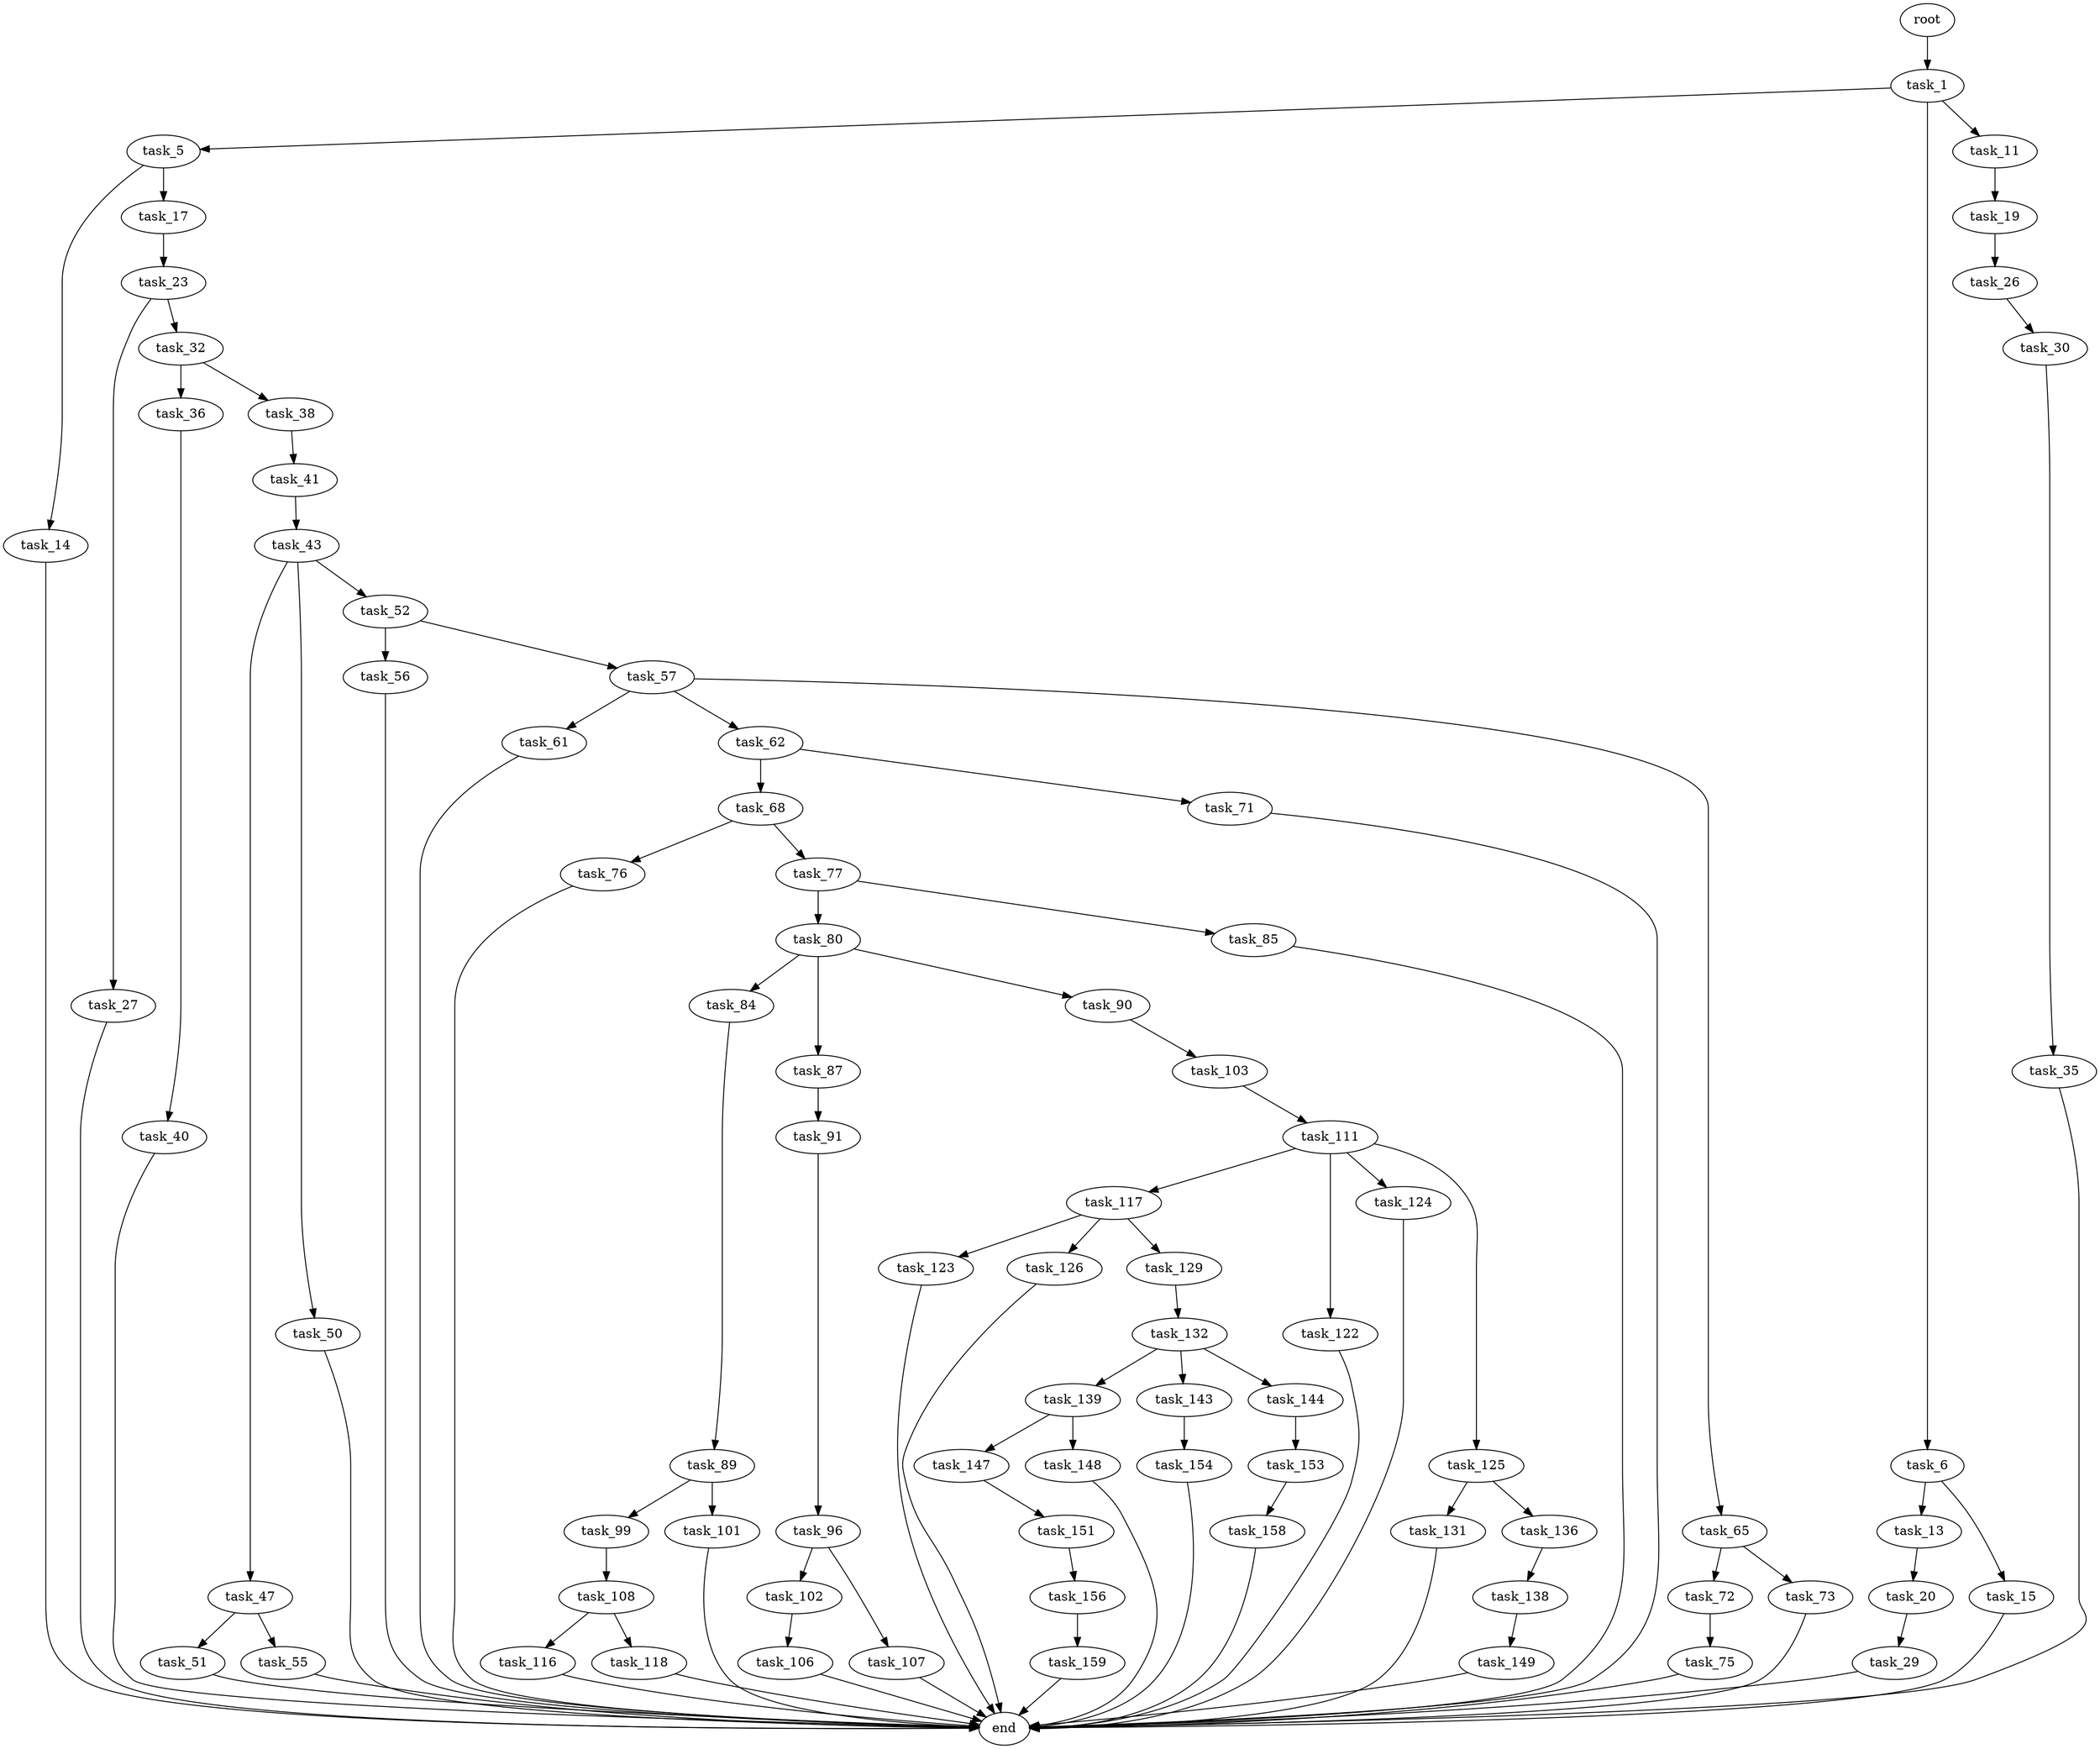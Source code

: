 digraph G {
  root [size="0.000000"];
  task_1 [size="11461357826.000000"];
  task_5 [size="28991029248.000000"];
  task_6 [size="13794745123.000000"];
  task_11 [size="8112901133.000000"];
  task_14 [size="22258467710.000000"];
  task_17 [size="782757789696.000000"];
  task_13 [size="1509737108.000000"];
  task_15 [size="537242478057.000000"];
  task_19 [size="110922490963.000000"];
  task_20 [size="847943924568.000000"];
  end [size="0.000000"];
  task_23 [size="8589934592.000000"];
  task_26 [size="1073741824000.000000"];
  task_29 [size="349017264439.000000"];
  task_27 [size="368293445632.000000"];
  task_32 [size="12168110813.000000"];
  task_30 [size="11128436650.000000"];
  task_35 [size="1014784645868.000000"];
  task_36 [size="18547332943.000000"];
  task_38 [size="13481773244.000000"];
  task_40 [size="331916165423.000000"];
  task_41 [size="363555501140.000000"];
  task_43 [size="782757789696.000000"];
  task_47 [size="7486024182.000000"];
  task_50 [size="138461732240.000000"];
  task_52 [size="778956797781.000000"];
  task_51 [size="68719476736.000000"];
  task_55 [size="134217728000.000000"];
  task_56 [size="569095314323.000000"];
  task_57 [size="23221574432.000000"];
  task_61 [size="304482156212.000000"];
  task_62 [size="192796502309.000000"];
  task_65 [size="11781086730.000000"];
  task_68 [size="50229086652.000000"];
  task_71 [size="782757789696.000000"];
  task_72 [size="16556177523.000000"];
  task_73 [size="8623978739.000000"];
  task_76 [size="368293445632.000000"];
  task_77 [size="1073741824000.000000"];
  task_75 [size="224264955606.000000"];
  task_80 [size="28991029248.000000"];
  task_85 [size="6501177262.000000"];
  task_84 [size="231928233984.000000"];
  task_87 [size="231928233984.000000"];
  task_90 [size="13555674744.000000"];
  task_89 [size="727309462256.000000"];
  task_91 [size="368293445632.000000"];
  task_99 [size="591262902009.000000"];
  task_101 [size="8589934592.000000"];
  task_103 [size="549755813888.000000"];
  task_96 [size="111353701644.000000"];
  task_102 [size="316683578224.000000"];
  task_107 [size="5794551209.000000"];
  task_108 [size="8589934592.000000"];
  task_106 [size="68719476736.000000"];
  task_111 [size="250098577535.000000"];
  task_116 [size="782757789696.000000"];
  task_118 [size="231928233984.000000"];
  task_117 [size="735490262.000000"];
  task_122 [size="68719476736.000000"];
  task_124 [size="231928233984.000000"];
  task_125 [size="68719476736.000000"];
  task_123 [size="7340371993.000000"];
  task_126 [size="28991029248.000000"];
  task_129 [size="510200989091.000000"];
  task_131 [size="28991029248.000000"];
  task_136 [size="231928233984.000000"];
  task_132 [size="25293523586.000000"];
  task_139 [size="8589934592.000000"];
  task_143 [size="8589934592.000000"];
  task_144 [size="8589934592.000000"];
  task_138 [size="100780786606.000000"];
  task_149 [size="26677243444.000000"];
  task_147 [size="499317669.000000"];
  task_148 [size="454333205.000000"];
  task_154 [size="549755813888.000000"];
  task_153 [size="1403718029029.000000"];
  task_151 [size="19640941898.000000"];
  task_156 [size="95284968321.000000"];
  task_158 [size="6371898057.000000"];
  task_159 [size="197147907708.000000"];

  root -> task_1 [size="1.000000"];
  task_1 -> task_5 [size="209715200.000000"];
  task_1 -> task_6 [size="209715200.000000"];
  task_1 -> task_11 [size="209715200.000000"];
  task_5 -> task_14 [size="75497472.000000"];
  task_5 -> task_17 [size="75497472.000000"];
  task_6 -> task_13 [size="679477248.000000"];
  task_6 -> task_15 [size="679477248.000000"];
  task_11 -> task_19 [size="134217728.000000"];
  task_14 -> end [size="1.000000"];
  task_17 -> task_23 [size="679477248.000000"];
  task_13 -> task_20 [size="134217728.000000"];
  task_15 -> end [size="1.000000"];
  task_19 -> task_26 [size="75497472.000000"];
  task_20 -> task_29 [size="536870912.000000"];
  task_23 -> task_27 [size="33554432.000000"];
  task_23 -> task_32 [size="33554432.000000"];
  task_26 -> task_30 [size="838860800.000000"];
  task_29 -> end [size="1.000000"];
  task_27 -> end [size="1.000000"];
  task_32 -> task_36 [size="411041792.000000"];
  task_32 -> task_38 [size="411041792.000000"];
  task_30 -> task_35 [size="209715200.000000"];
  task_35 -> end [size="1.000000"];
  task_36 -> task_40 [size="411041792.000000"];
  task_38 -> task_41 [size="411041792.000000"];
  task_40 -> end [size="1.000000"];
  task_41 -> task_43 [size="536870912.000000"];
  task_43 -> task_47 [size="679477248.000000"];
  task_43 -> task_50 [size="679477248.000000"];
  task_43 -> task_52 [size="679477248.000000"];
  task_47 -> task_51 [size="209715200.000000"];
  task_47 -> task_55 [size="209715200.000000"];
  task_50 -> end [size="1.000000"];
  task_52 -> task_56 [size="679477248.000000"];
  task_52 -> task_57 [size="679477248.000000"];
  task_51 -> end [size="1.000000"];
  task_55 -> end [size="1.000000"];
  task_56 -> end [size="1.000000"];
  task_57 -> task_61 [size="679477248.000000"];
  task_57 -> task_62 [size="679477248.000000"];
  task_57 -> task_65 [size="679477248.000000"];
  task_61 -> end [size="1.000000"];
  task_62 -> task_68 [size="209715200.000000"];
  task_62 -> task_71 [size="209715200.000000"];
  task_65 -> task_72 [size="209715200.000000"];
  task_65 -> task_73 [size="209715200.000000"];
  task_68 -> task_76 [size="134217728.000000"];
  task_68 -> task_77 [size="134217728.000000"];
  task_71 -> end [size="1.000000"];
  task_72 -> task_75 [size="411041792.000000"];
  task_73 -> end [size="1.000000"];
  task_76 -> end [size="1.000000"];
  task_77 -> task_80 [size="838860800.000000"];
  task_77 -> task_85 [size="838860800.000000"];
  task_75 -> end [size="1.000000"];
  task_80 -> task_84 [size="75497472.000000"];
  task_80 -> task_87 [size="75497472.000000"];
  task_80 -> task_90 [size="75497472.000000"];
  task_85 -> end [size="1.000000"];
  task_84 -> task_89 [size="301989888.000000"];
  task_87 -> task_91 [size="301989888.000000"];
  task_90 -> task_103 [size="838860800.000000"];
  task_89 -> task_99 [size="536870912.000000"];
  task_89 -> task_101 [size="536870912.000000"];
  task_91 -> task_96 [size="411041792.000000"];
  task_99 -> task_108 [size="838860800.000000"];
  task_101 -> end [size="1.000000"];
  task_103 -> task_111 [size="536870912.000000"];
  task_96 -> task_102 [size="134217728.000000"];
  task_96 -> task_107 [size="134217728.000000"];
  task_102 -> task_106 [size="536870912.000000"];
  task_107 -> end [size="1.000000"];
  task_108 -> task_116 [size="33554432.000000"];
  task_108 -> task_118 [size="33554432.000000"];
  task_106 -> end [size="1.000000"];
  task_111 -> task_117 [size="411041792.000000"];
  task_111 -> task_122 [size="411041792.000000"];
  task_111 -> task_124 [size="411041792.000000"];
  task_111 -> task_125 [size="411041792.000000"];
  task_116 -> end [size="1.000000"];
  task_118 -> end [size="1.000000"];
  task_117 -> task_123 [size="75497472.000000"];
  task_117 -> task_126 [size="75497472.000000"];
  task_117 -> task_129 [size="75497472.000000"];
  task_122 -> end [size="1.000000"];
  task_124 -> end [size="1.000000"];
  task_125 -> task_131 [size="134217728.000000"];
  task_125 -> task_136 [size="134217728.000000"];
  task_123 -> end [size="1.000000"];
  task_126 -> end [size="1.000000"];
  task_129 -> task_132 [size="411041792.000000"];
  task_131 -> end [size="1.000000"];
  task_136 -> task_138 [size="301989888.000000"];
  task_132 -> task_139 [size="679477248.000000"];
  task_132 -> task_143 [size="679477248.000000"];
  task_132 -> task_144 [size="679477248.000000"];
  task_139 -> task_147 [size="33554432.000000"];
  task_139 -> task_148 [size="33554432.000000"];
  task_143 -> task_154 [size="33554432.000000"];
  task_144 -> task_153 [size="33554432.000000"];
  task_138 -> task_149 [size="301989888.000000"];
  task_149 -> end [size="1.000000"];
  task_147 -> task_151 [size="33554432.000000"];
  task_148 -> end [size="1.000000"];
  task_154 -> end [size="1.000000"];
  task_153 -> task_158 [size="838860800.000000"];
  task_151 -> task_156 [size="536870912.000000"];
  task_156 -> task_159 [size="75497472.000000"];
  task_158 -> end [size="1.000000"];
  task_159 -> end [size="1.000000"];
}
